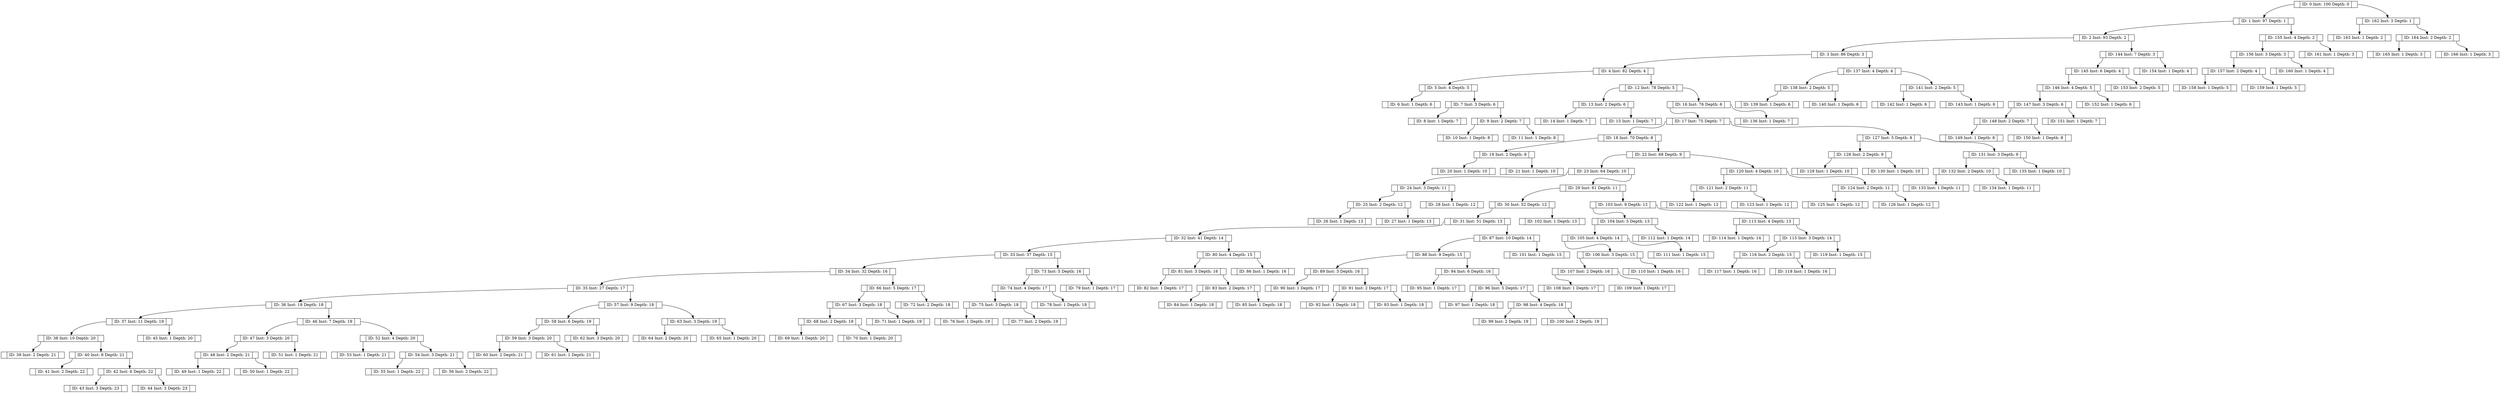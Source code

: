 digraph g {
	node [height=.1 shape=record]
	node0 [label="<f0> |<f1> ID: 0 Inst: 100 Depth: 0|<f2>"]
	node1 [label="<f0> |<f1> ID: 1 Inst: 97 Depth: 1|<f2>"]
	node0:f0 -> node1:f1
	node2 [label="<f0> |<f1> ID: 162 Inst: 3 Depth: 1|<f2>"]
	node0:f2 -> node2:f1
	node3 [label="<f0> |<f1> ID: 2 Inst: 93 Depth: 2|<f2>"]
	node1:f0 -> node3:f1
	node4 [label="<f0> |<f1> ID: 155 Inst: 4 Depth: 2|<f2>"]
	node1:f2 -> node4:f1
	node5 [label="<f0> |<f1> ID: 163 Inst: 1 Depth: 2|<f2>"]
	node2:f0 -> node5:f1
	node6 [label="<f0> |<f1> ID: 164 Inst: 2 Depth: 2|<f2>"]
	node2:f2 -> node6:f1
	node7 [label="<f0> |<f1> ID: 3 Inst: 86 Depth: 3|<f2>"]
	node3:f0 -> node7:f1
	node8 [label="<f0> |<f1> ID: 144 Inst: 7 Depth: 3|<f2>"]
	node3:f2 -> node8:f1
	node9 [label="<f0> |<f1> ID: 156 Inst: 3 Depth: 3|<f2>"]
	node4:f0 -> node9:f1
	node10 [label="<f0> |<f1> ID: 161 Inst: 1 Depth: 3|<f2>"]
	node4:f2 -> node10:f1
	node11 [label="<f0> |<f1> ID: 165 Inst: 1 Depth: 3|<f2>"]
	node6:f0 -> node11:f1
	node12 [label="<f0> |<f1> ID: 166 Inst: 1 Depth: 3|<f2>"]
	node6:f2 -> node12:f1
	node13 [label="<f0> |<f1> ID: 4 Inst: 82 Depth: 4|<f2>"]
	node7:f0 -> node13:f1
	node14 [label="<f0> |<f1> ID: 137 Inst: 4 Depth: 4|<f2>"]
	node7:f2 -> node14:f1
	node15 [label="<f0> |<f1> ID: 145 Inst: 6 Depth: 4|<f2>"]
	node8:f0 -> node15:f1
	node16 [label="<f0> |<f1> ID: 154 Inst: 1 Depth: 4|<f2>"]
	node8:f2 -> node16:f1
	node17 [label="<f0> |<f1> ID: 157 Inst: 2 Depth: 4|<f2>"]
	node9:f0 -> node17:f1
	node18 [label="<f0> |<f1> ID: 160 Inst: 1 Depth: 4|<f2>"]
	node9:f2 -> node18:f1
	node19 [label="<f0> |<f1> ID: 5 Inst: 4 Depth: 5|<f2>"]
	node13:f0 -> node19:f1
	node20 [label="<f0> |<f1> ID: 12 Inst: 78 Depth: 5|<f2>"]
	node13:f2 -> node20:f1
	node21 [label="<f0> |<f1> ID: 138 Inst: 2 Depth: 5|<f2>"]
	node14:f0 -> node21:f1
	node22 [label="<f0> |<f1> ID: 141 Inst: 2 Depth: 5|<f2>"]
	node14:f2 -> node22:f1
	node23 [label="<f0> |<f1> ID: 146 Inst: 4 Depth: 5|<f2>"]
	node15:f0 -> node23:f1
	node24 [label="<f0> |<f1> ID: 153 Inst: 2 Depth: 5|<f2>"]
	node15:f2 -> node24:f1
	node25 [label="<f0> |<f1> ID: 158 Inst: 1 Depth: 5|<f2>"]
	node17:f0 -> node25:f1
	node26 [label="<f0> |<f1> ID: 159 Inst: 1 Depth: 5|<f2>"]
	node17:f2 -> node26:f1
	node27 [label="<f0> |<f1> ID: 6 Inst: 1 Depth: 6|<f2>"]
	node19:f0 -> node27:f1
	node28 [label="<f0> |<f1> ID: 7 Inst: 3 Depth: 6|<f2>"]
	node19:f2 -> node28:f1
	node29 [label="<f0> |<f1> ID: 13 Inst: 2 Depth: 6|<f2>"]
	node20:f0 -> node29:f1
	node30 [label="<f0> |<f1> ID: 16 Inst: 76 Depth: 6|<f2>"]
	node20:f2 -> node30:f1
	node31 [label="<f0> |<f1> ID: 139 Inst: 1 Depth: 6|<f2>"]
	node21:f0 -> node31:f1
	node32 [label="<f0> |<f1> ID: 140 Inst: 1 Depth: 6|<f2>"]
	node21:f2 -> node32:f1
	node33 [label="<f0> |<f1> ID: 142 Inst: 1 Depth: 6|<f2>"]
	node22:f0 -> node33:f1
	node34 [label="<f0> |<f1> ID: 143 Inst: 1 Depth: 6|<f2>"]
	node22:f2 -> node34:f1
	node35 [label="<f0> |<f1> ID: 147 Inst: 3 Depth: 6|<f2>"]
	node23:f0 -> node35:f1
	node36 [label="<f0> |<f1> ID: 152 Inst: 1 Depth: 6|<f2>"]
	node23:f2 -> node36:f1
	node37 [label="<f0> |<f1> ID: 8 Inst: 1 Depth: 7|<f2>"]
	node28:f0 -> node37:f1
	node38 [label="<f0> |<f1> ID: 9 Inst: 2 Depth: 7|<f2>"]
	node28:f2 -> node38:f1
	node39 [label="<f0> |<f1> ID: 14 Inst: 1 Depth: 7|<f2>"]
	node29:f0 -> node39:f1
	node40 [label="<f0> |<f1> ID: 15 Inst: 1 Depth: 7|<f2>"]
	node29:f2 -> node40:f1
	node41 [label="<f0> |<f1> ID: 17 Inst: 75 Depth: 7|<f2>"]
	node30:f0 -> node41:f1
	node42 [label="<f0> |<f1> ID: 136 Inst: 1 Depth: 7|<f2>"]
	node30:f2 -> node42:f1
	node43 [label="<f0> |<f1> ID: 148 Inst: 2 Depth: 7|<f2>"]
	node35:f0 -> node43:f1
	node44 [label="<f0> |<f1> ID: 151 Inst: 1 Depth: 7|<f2>"]
	node35:f2 -> node44:f1
	node45 [label="<f0> |<f1> ID: 10 Inst: 1 Depth: 8|<f2>"]
	node38:f0 -> node45:f1
	node46 [label="<f0> |<f1> ID: 11 Inst: 1 Depth: 8|<f2>"]
	node38:f2 -> node46:f1
	node47 [label="<f0> |<f1> ID: 18 Inst: 70 Depth: 8|<f2>"]
	node41:f0 -> node47:f1
	node48 [label="<f0> |<f1> ID: 127 Inst: 5 Depth: 8|<f2>"]
	node41:f2 -> node48:f1
	node49 [label="<f0> |<f1> ID: 149 Inst: 1 Depth: 8|<f2>"]
	node43:f0 -> node49:f1
	node50 [label="<f0> |<f1> ID: 150 Inst: 1 Depth: 8|<f2>"]
	node43:f2 -> node50:f1
	node51 [label="<f0> |<f1> ID: 19 Inst: 2 Depth: 9|<f2>"]
	node47:f0 -> node51:f1
	node52 [label="<f0> |<f1> ID: 22 Inst: 68 Depth: 9|<f2>"]
	node47:f2 -> node52:f1
	node53 [label="<f0> |<f1> ID: 128 Inst: 2 Depth: 9|<f2>"]
	node48:f0 -> node53:f1
	node54 [label="<f0> |<f1> ID: 131 Inst: 3 Depth: 9|<f2>"]
	node48:f2 -> node54:f1
	node55 [label="<f0> |<f1> ID: 20 Inst: 1 Depth: 10|<f2>"]
	node51:f0 -> node55:f1
	node56 [label="<f0> |<f1> ID: 21 Inst: 1 Depth: 10|<f2>"]
	node51:f2 -> node56:f1
	node57 [label="<f0> |<f1> ID: 23 Inst: 64 Depth: 10|<f2>"]
	node52:f0 -> node57:f1
	node58 [label="<f0> |<f1> ID: 120 Inst: 4 Depth: 10|<f2>"]
	node52:f2 -> node58:f1
	node59 [label="<f0> |<f1> ID: 129 Inst: 1 Depth: 10|<f2>"]
	node53:f0 -> node59:f1
	node60 [label="<f0> |<f1> ID: 130 Inst: 1 Depth: 10|<f2>"]
	node53:f2 -> node60:f1
	node61 [label="<f0> |<f1> ID: 132 Inst: 2 Depth: 10|<f2>"]
	node54:f0 -> node61:f1
	node62 [label="<f0> |<f1> ID: 135 Inst: 1 Depth: 10|<f2>"]
	node54:f2 -> node62:f1
	node63 [label="<f0> |<f1> ID: 24 Inst: 3 Depth: 11|<f2>"]
	node57:f0 -> node63:f1
	node64 [label="<f0> |<f1> ID: 29 Inst: 61 Depth: 11|<f2>"]
	node57:f2 -> node64:f1
	node65 [label="<f0> |<f1> ID: 121 Inst: 2 Depth: 11|<f2>"]
	node58:f0 -> node65:f1
	node66 [label="<f0> |<f1> ID: 124 Inst: 2 Depth: 11|<f2>"]
	node58:f2 -> node66:f1
	node67 [label="<f0> |<f1> ID: 133 Inst: 1 Depth: 11|<f2>"]
	node61:f0 -> node67:f1
	node68 [label="<f0> |<f1> ID: 134 Inst: 1 Depth: 11|<f2>"]
	node61:f2 -> node68:f1
	node69 [label="<f0> |<f1> ID: 25 Inst: 2 Depth: 12|<f2>"]
	node63:f0 -> node69:f1
	node70 [label="<f0> |<f1> ID: 28 Inst: 1 Depth: 12|<f2>"]
	node63:f2 -> node70:f1
	node71 [label="<f0> |<f1> ID: 30 Inst: 52 Depth: 12|<f2>"]
	node64:f0 -> node71:f1
	node72 [label="<f0> |<f1> ID: 103 Inst: 9 Depth: 12|<f2>"]
	node64:f2 -> node72:f1
	node73 [label="<f0> |<f1> ID: 122 Inst: 1 Depth: 12|<f2>"]
	node65:f0 -> node73:f1
	node74 [label="<f0> |<f1> ID: 123 Inst: 1 Depth: 12|<f2>"]
	node65:f2 -> node74:f1
	node75 [label="<f0> |<f1> ID: 125 Inst: 1 Depth: 12|<f2>"]
	node66:f0 -> node75:f1
	node76 [label="<f0> |<f1> ID: 126 Inst: 1 Depth: 12|<f2>"]
	node66:f2 -> node76:f1
	node77 [label="<f0> |<f1> ID: 26 Inst: 1 Depth: 13|<f2>"]
	node69:f0 -> node77:f1
	node78 [label="<f0> |<f1> ID: 27 Inst: 1 Depth: 13|<f2>"]
	node69:f2 -> node78:f1
	node79 [label="<f0> |<f1> ID: 31 Inst: 51 Depth: 13|<f2>"]
	node71:f0 -> node79:f1
	node80 [label="<f0> |<f1> ID: 102 Inst: 1 Depth: 13|<f2>"]
	node71:f2 -> node80:f1
	node81 [label="<f0> |<f1> ID: 104 Inst: 5 Depth: 13|<f2>"]
	node72:f0 -> node81:f1
	node82 [label="<f0> |<f1> ID: 113 Inst: 4 Depth: 13|<f2>"]
	node72:f2 -> node82:f1
	node83 [label="<f0> |<f1> ID: 32 Inst: 41 Depth: 14|<f2>"]
	node79:f0 -> node83:f1
	node84 [label="<f0> |<f1> ID: 87 Inst: 10 Depth: 14|<f2>"]
	node79:f2 -> node84:f1
	node85 [label="<f0> |<f1> ID: 105 Inst: 4 Depth: 14|<f2>"]
	node81:f0 -> node85:f1
	node86 [label="<f0> |<f1> ID: 112 Inst: 1 Depth: 14|<f2>"]
	node81:f2 -> node86:f1
	node87 [label="<f0> |<f1> ID: 114 Inst: 1 Depth: 14|<f2>"]
	node82:f0 -> node87:f1
	node88 [label="<f0> |<f1> ID: 115 Inst: 3 Depth: 14|<f2>"]
	node82:f2 -> node88:f1
	node89 [label="<f0> |<f1> ID: 33 Inst: 37 Depth: 15|<f2>"]
	node83:f0 -> node89:f1
	node90 [label="<f0> |<f1> ID: 80 Inst: 4 Depth: 15|<f2>"]
	node83:f2 -> node90:f1
	node91 [label="<f0> |<f1> ID: 88 Inst: 9 Depth: 15|<f2>"]
	node84:f0 -> node91:f1
	node92 [label="<f0> |<f1> ID: 101 Inst: 1 Depth: 15|<f2>"]
	node84:f2 -> node92:f1
	node93 [label="<f0> |<f1> ID: 106 Inst: 3 Depth: 15|<f2>"]
	node85:f0 -> node93:f1
	node94 [label="<f0> |<f1> ID: 111 Inst: 1 Depth: 15|<f2>"]
	node85:f2 -> node94:f1
	node95 [label="<f0> |<f1> ID: 116 Inst: 2 Depth: 15|<f2>"]
	node88:f0 -> node95:f1
	node96 [label="<f0> |<f1> ID: 119 Inst: 1 Depth: 15|<f2>"]
	node88:f2 -> node96:f1
	node97 [label="<f0> |<f1> ID: 34 Inst: 32 Depth: 16|<f2>"]
	node89:f0 -> node97:f1
	node98 [label="<f0> |<f1> ID: 73 Inst: 5 Depth: 16|<f2>"]
	node89:f2 -> node98:f1
	node99 [label="<f0> |<f1> ID: 81 Inst: 3 Depth: 16|<f2>"]
	node90:f0 -> node99:f1
	node100 [label="<f0> |<f1> ID: 86 Inst: 1 Depth: 16|<f2>"]
	node90:f2 -> node100:f1
	node101 [label="<f0> |<f1> ID: 89 Inst: 3 Depth: 16|<f2>"]
	node91:f0 -> node101:f1
	node102 [label="<f0> |<f1> ID: 94 Inst: 6 Depth: 16|<f2>"]
	node91:f2 -> node102:f1
	node103 [label="<f0> |<f1> ID: 107 Inst: 2 Depth: 16|<f2>"]
	node93:f0 -> node103:f1
	node104 [label="<f0> |<f1> ID: 110 Inst: 1 Depth: 16|<f2>"]
	node93:f2 -> node104:f1
	node105 [label="<f0> |<f1> ID: 117 Inst: 1 Depth: 16|<f2>"]
	node95:f0 -> node105:f1
	node106 [label="<f0> |<f1> ID: 118 Inst: 1 Depth: 16|<f2>"]
	node95:f2 -> node106:f1
	node107 [label="<f0> |<f1> ID: 35 Inst: 27 Depth: 17|<f2>"]
	node97:f0 -> node107:f1
	node108 [label="<f0> |<f1> ID: 66 Inst: 5 Depth: 17|<f2>"]
	node97:f2 -> node108:f1
	node109 [label="<f0> |<f1> ID: 74 Inst: 4 Depth: 17|<f2>"]
	node98:f0 -> node109:f1
	node110 [label="<f0> |<f1> ID: 79 Inst: 1 Depth: 17|<f2>"]
	node98:f2 -> node110:f1
	node111 [label="<f0> |<f1> ID: 82 Inst: 1 Depth: 17|<f2>"]
	node99:f0 -> node111:f1
	node112 [label="<f0> |<f1> ID: 83 Inst: 2 Depth: 17|<f2>"]
	node99:f2 -> node112:f1
	node113 [label="<f0> |<f1> ID: 90 Inst: 1 Depth: 17|<f2>"]
	node101:f0 -> node113:f1
	node114 [label="<f0> |<f1> ID: 91 Inst: 2 Depth: 17|<f2>"]
	node101:f2 -> node114:f1
	node115 [label="<f0> |<f1> ID: 95 Inst: 1 Depth: 17|<f2>"]
	node102:f0 -> node115:f1
	node116 [label="<f0> |<f1> ID: 96 Inst: 5 Depth: 17|<f2>"]
	node102:f2 -> node116:f1
	node117 [label="<f0> |<f1> ID: 108 Inst: 1 Depth: 17|<f2>"]
	node103:f0 -> node117:f1
	node118 [label="<f0> |<f1> ID: 109 Inst: 1 Depth: 17|<f2>"]
	node103:f2 -> node118:f1
	node119 [label="<f0> |<f1> ID: 36 Inst: 18 Depth: 18|<f2>"]
	node107:f0 -> node119:f1
	node120 [label="<f0> |<f1> ID: 57 Inst: 9 Depth: 18|<f2>"]
	node107:f2 -> node120:f1
	node121 [label="<f0> |<f1> ID: 67 Inst: 3 Depth: 18|<f2>"]
	node108:f0 -> node121:f1
	node122 [label="<f0> |<f1> ID: 72 Inst: 2 Depth: 18|<f2>"]
	node108:f2 -> node122:f1
	node123 [label="<f0> |<f1> ID: 75 Inst: 3 Depth: 18|<f2>"]
	node109:f0 -> node123:f1
	node124 [label="<f0> |<f1> ID: 78 Inst: 1 Depth: 18|<f2>"]
	node109:f2 -> node124:f1
	node125 [label="<f0> |<f1> ID: 84 Inst: 1 Depth: 18|<f2>"]
	node112:f0 -> node125:f1
	node126 [label="<f0> |<f1> ID: 85 Inst: 1 Depth: 18|<f2>"]
	node112:f2 -> node126:f1
	node127 [label="<f0> |<f1> ID: 92 Inst: 1 Depth: 18|<f2>"]
	node114:f0 -> node127:f1
	node128 [label="<f0> |<f1> ID: 93 Inst: 1 Depth: 18|<f2>"]
	node114:f2 -> node128:f1
	node129 [label="<f0> |<f1> ID: 97 Inst: 1 Depth: 18|<f2>"]
	node116:f0 -> node129:f1
	node130 [label="<f0> |<f1> ID: 98 Inst: 4 Depth: 18|<f2>"]
	node116:f2 -> node130:f1
	node131 [label="<f0> |<f1> ID: 37 Inst: 11 Depth: 19|<f2>"]
	node119:f0 -> node131:f1
	node132 [label="<f0> |<f1> ID: 46 Inst: 7 Depth: 19|<f2>"]
	node119:f2 -> node132:f1
	node133 [label="<f0> |<f1> ID: 58 Inst: 6 Depth: 19|<f2>"]
	node120:f0 -> node133:f1
	node134 [label="<f0> |<f1> ID: 63 Inst: 3 Depth: 19|<f2>"]
	node120:f2 -> node134:f1
	node135 [label="<f0> |<f1> ID: 68 Inst: 2 Depth: 19|<f2>"]
	node121:f0 -> node135:f1
	node136 [label="<f0> |<f1> ID: 71 Inst: 1 Depth: 19|<f2>"]
	node121:f2 -> node136:f1
	node137 [label="<f0> |<f1> ID: 76 Inst: 1 Depth: 19|<f2>"]
	node123:f0 -> node137:f1
	node138 [label="<f0> |<f1> ID: 77 Inst: 2 Depth: 19|<f2>"]
	node123:f2 -> node138:f1
	node139 [label="<f0> |<f1> ID: 99 Inst: 2 Depth: 19|<f2>"]
	node130:f0 -> node139:f1
	node140 [label="<f0> |<f1> ID: 100 Inst: 2 Depth: 19|<f2>"]
	node130:f2 -> node140:f1
	node141 [label="<f0> |<f1> ID: 38 Inst: 10 Depth: 20|<f2>"]
	node131:f0 -> node141:f1
	node142 [label="<f0> |<f1> ID: 45 Inst: 1 Depth: 20|<f2>"]
	node131:f2 -> node142:f1
	node143 [label="<f0> |<f1> ID: 47 Inst: 3 Depth: 20|<f2>"]
	node132:f0 -> node143:f1
	node144 [label="<f0> |<f1> ID: 52 Inst: 4 Depth: 20|<f2>"]
	node132:f2 -> node144:f1
	node145 [label="<f0> |<f1> ID: 59 Inst: 3 Depth: 20|<f2>"]
	node133:f0 -> node145:f1
	node146 [label="<f0> |<f1> ID: 62 Inst: 3 Depth: 20|<f2>"]
	node133:f2 -> node146:f1
	node147 [label="<f0> |<f1> ID: 64 Inst: 2 Depth: 20|<f2>"]
	node134:f0 -> node147:f1
	node148 [label="<f0> |<f1> ID: 65 Inst: 1 Depth: 20|<f2>"]
	node134:f2 -> node148:f1
	node149 [label="<f0> |<f1> ID: 69 Inst: 1 Depth: 20|<f2>"]
	node135:f0 -> node149:f1
	node150 [label="<f0> |<f1> ID: 70 Inst: 1 Depth: 20|<f2>"]
	node135:f2 -> node150:f1
	node151 [label="<f0> |<f1> ID: 39 Inst: 2 Depth: 21|<f2>"]
	node141:f0 -> node151:f1
	node152 [label="<f0> |<f1> ID: 40 Inst: 8 Depth: 21|<f2>"]
	node141:f2 -> node152:f1
	node153 [label="<f0> |<f1> ID: 48 Inst: 2 Depth: 21|<f2>"]
	node143:f0 -> node153:f1
	node154 [label="<f0> |<f1> ID: 51 Inst: 1 Depth: 21|<f2>"]
	node143:f2 -> node154:f1
	node155 [label="<f0> |<f1> ID: 53 Inst: 1 Depth: 21|<f2>"]
	node144:f0 -> node155:f1
	node156 [label="<f0> |<f1> ID: 54 Inst: 3 Depth: 21|<f2>"]
	node144:f2 -> node156:f1
	node157 [label="<f0> |<f1> ID: 60 Inst: 2 Depth: 21|<f2>"]
	node145:f0 -> node157:f1
	node158 [label="<f0> |<f1> ID: 61 Inst: 1 Depth: 21|<f2>"]
	node145:f2 -> node158:f1
	node159 [label="<f0> |<f1> ID: 41 Inst: 2 Depth: 22|<f2>"]
	node152:f0 -> node159:f1
	node160 [label="<f0> |<f1> ID: 42 Inst: 6 Depth: 22|<f2>"]
	node152:f2 -> node160:f1
	node161 [label="<f0> |<f1> ID: 49 Inst: 1 Depth: 22|<f2>"]
	node153:f0 -> node161:f1
	node162 [label="<f0> |<f1> ID: 50 Inst: 1 Depth: 22|<f2>"]
	node153:f2 -> node162:f1
	node163 [label="<f0> |<f1> ID: 55 Inst: 1 Depth: 22|<f2>"]
	node156:f0 -> node163:f1
	node164 [label="<f0> |<f1> ID: 56 Inst: 2 Depth: 22|<f2>"]
	node156:f2 -> node164:f1
	node165 [label="<f0> |<f1> ID: 43 Inst: 3 Depth: 23|<f2>"]
	node160:f0 -> node165:f1
	node166 [label="<f0> |<f1> ID: 44 Inst: 3 Depth: 23|<f2>"]
	node160:f2 -> node166:f1
}
